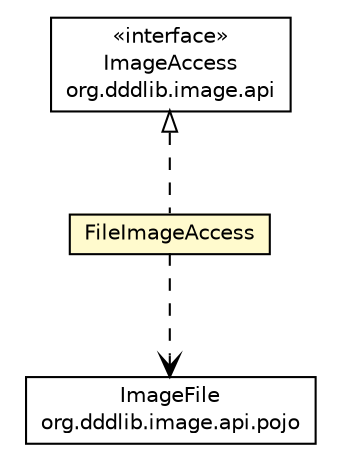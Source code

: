 #!/usr/local/bin/dot
#
# Class diagram 
# Generated by UMLGraph version R5_6_6-8-g8d7759 (http://www.umlgraph.org/)
#

digraph G {
	edge [fontname="Helvetica",fontsize=10,labelfontname="Helvetica",labelfontsize=10];
	node [fontname="Helvetica",fontsize=10,shape=plaintext];
	nodesep=0.25;
	ranksep=0.5;
	// org.dddlib.image.file.FileImageAccess
	c5 [label=<<table title="org.dddlib.image.file.FileImageAccess" border="0" cellborder="1" cellspacing="0" cellpadding="2" port="p" bgcolor="lemonChiffon" href="./FileImageAccess.html">
		<tr><td><table border="0" cellspacing="0" cellpadding="1">
<tr><td align="center" balign="center"> FileImageAccess </td></tr>
		</table></td></tr>
		</table>>, URL="./FileImageAccess.html", fontname="Helvetica", fontcolor="black", fontsize=10.0];
	//org.dddlib.image.file.FileImageAccess implements org.dddlib.image.api.ImageAccess
	c6:p -> c5:p [dir=back,arrowtail=empty,style=dashed];
	// org.dddlib.image.file.FileImageAccess DEPEND org.dddlib.image.api.pojo.ImageFile
	c5:p -> c8:p [taillabel="", label=" "headlabel="", fontname="Helvetica", fontcolor="black", fontsize=10.0, color="black", arrowhead=open, style=dashed];
	// org.dddlib.image.api.ImageAccess
	c6 [label=<<table title="org.dddlib.image.api.ImageAccess" border="0" cellborder="1" cellspacing="0" cellpadding="2" port="p" href="http://java.sun.com/j2se/1.4.2/docs/api/org/dddlib/image/api/ImageAccess.html">
		<tr><td><table border="0" cellspacing="0" cellpadding="1">
<tr><td align="center" balign="center"> &#171;interface&#187; </td></tr>
<tr><td align="center" balign="center"> ImageAccess </td></tr>
<tr><td align="center" balign="center"> org.dddlib.image.api </td></tr>
		</table></td></tr>
		</table>>, URL="http://java.sun.com/j2se/1.4.2/docs/api/org/dddlib/image/api/ImageAccess.html", fontname="Helvetica", fontcolor="black", fontsize=10.0];
	// org.dddlib.image.api.pojo.ImageFile
	c8 [label=<<table title="org.dddlib.image.api.pojo.ImageFile" border="0" cellborder="1" cellspacing="0" cellpadding="2" port="p" href="http://java.sun.com/j2se/1.4.2/docs/api/org/dddlib/image/api/pojo/ImageFile.html">
		<tr><td><table border="0" cellspacing="0" cellpadding="1">
<tr><td align="center" balign="center"> ImageFile </td></tr>
<tr><td align="center" balign="center"> org.dddlib.image.api.pojo </td></tr>
		</table></td></tr>
		</table>>, URL="http://java.sun.com/j2se/1.4.2/docs/api/org/dddlib/image/api/pojo/ImageFile.html", fontname="Helvetica", fontcolor="black", fontsize=10.0];
}

